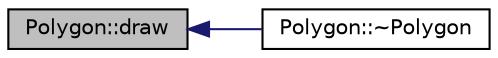 digraph "Polygon::draw"
{
  edge [fontname="Helvetica",fontsize="10",labelfontname="Helvetica",labelfontsize="10"];
  node [fontname="Helvetica",fontsize="10",shape=record];
  rankdir="LR";
  Node1 [label="Polygon::draw",height=0.2,width=0.4,color="black", fillcolor="grey75", style="filled", fontcolor="black"];
  Node1 -> Node2 [dir="back",color="midnightblue",fontsize="10",style="solid",fontname="Helvetica"];
  Node2 [label="Polygon::~Polygon",height=0.2,width=0.4,color="black", fillcolor="white", style="filled",URL="$classPolygon.html#ace39c67107966db12e13a183f496c3b0",tooltip="Destructor ~Polygon: Class Polygon  Destructs the polygon object.  PRE-CONDITIONS <none> ..."];
}
